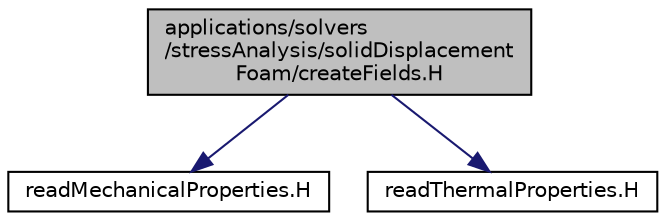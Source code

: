 digraph "applications/solvers/stressAnalysis/solidDisplacementFoam/createFields.H"
{
  bgcolor="transparent";
  edge [fontname="Helvetica",fontsize="10",labelfontname="Helvetica",labelfontsize="10"];
  node [fontname="Helvetica",fontsize="10",shape=record];
  Node1 [label="applications/solvers\l/stressAnalysis/solidDisplacement\lFoam/createFields.H",height=0.2,width=0.4,color="black", fillcolor="grey75", style="filled", fontcolor="black"];
  Node1 -> Node2 [color="midnightblue",fontsize="10",style="solid",fontname="Helvetica"];
  Node2 [label="readMechanicalProperties.H",height=0.2,width=0.4,color="black",URL="$a04021.html"];
  Node1 -> Node3 [color="midnightblue",fontsize="10",style="solid",fontname="Helvetica"];
  Node3 [label="readThermalProperties.H",height=0.2,width=0.4,color="black",URL="$a04023.html"];
}
